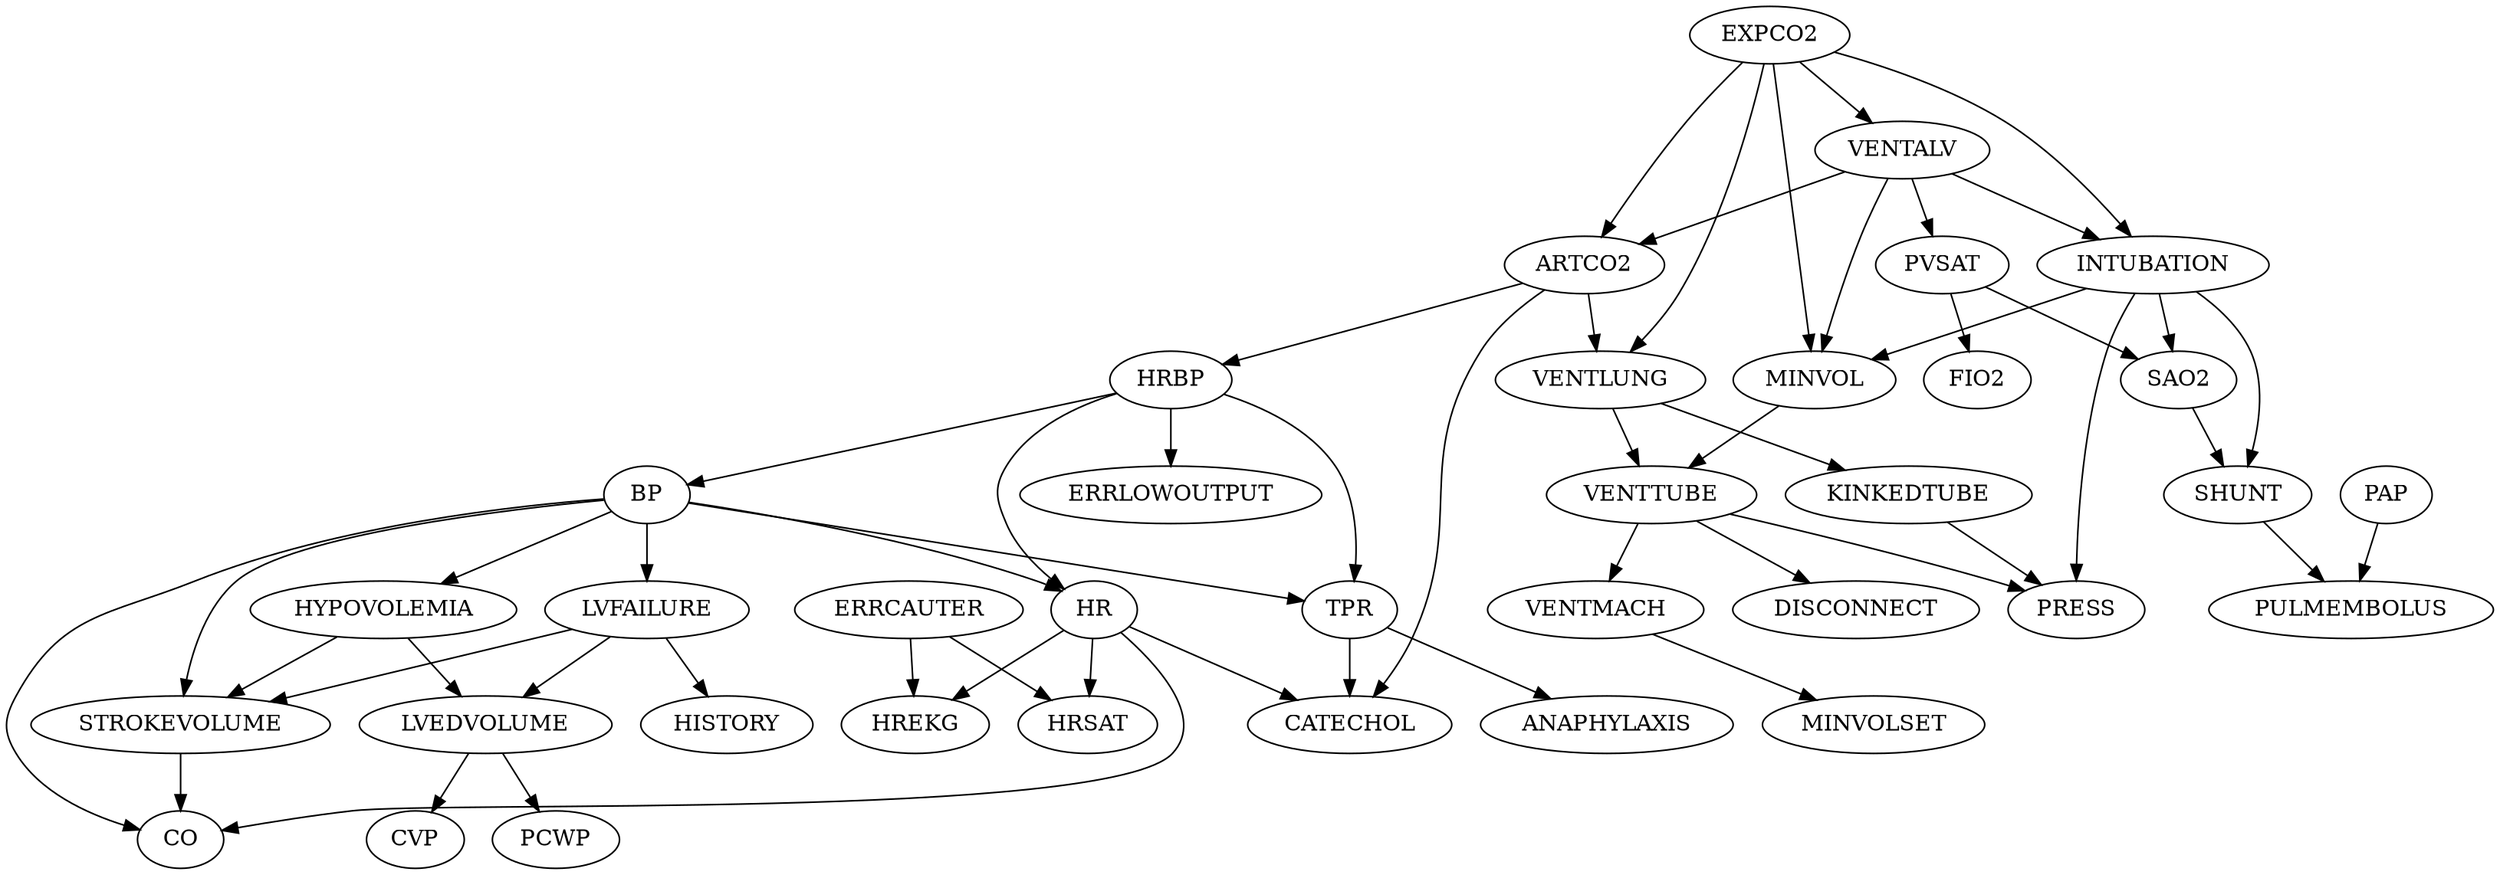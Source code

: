 digraph G {
    "ERRCAUTER" -> "HRSAT";
    "HR" -> "HRSAT";
    "TPR" -> "CATECHOL";
    "ARTCO2" -> "CATECHOL";
    "HR" -> "CATECHOL";
    "EXPCO2" -> "VENTLUNG";
    "ARTCO2" -> "VENTLUNG";
    "EXPCO2" -> "MINVOL";
    "INTUBATION" -> "MINVOL";
    "VENTALV" -> "MINVOL";
    "HRBP" -> "ERRLOWOUTPUT";
    "LVFAILURE" -> "HISTORY";
    "VENTTUBE" -> "VENTMACH";
    "BP" -> "LVFAILURE";
    "EXPCO2" -> "VENTALV";
    "HRBP" -> "HR";
    "BP" -> "HR";
    "STROKEVOLUME" -> "CO";
    "HR" -> "CO";
    "BP" -> "CO";
    "PVSAT" -> "SAO2";
    "INTUBATION" -> "SAO2";
    "EXPCO2" -> "ARTCO2";
    "VENTALV" -> "ARTCO2";
    "HRBP" -> "TPR";
    "BP" -> "TPR";
    "LVEDVOLUME" -> "PCWP";
    "VENTLUNG" -> "KINKEDTUBE";
    "MINVOL" -> "VENTTUBE";
    "VENTLUNG" -> "VENTTUBE";
    "HYPOVOLEMIA" -> "STROKEVOLUME";
    "LVFAILURE" -> "STROKEVOLUME";
    "BP" -> "STROKEVOLUME";
    "VENTMACH" -> "MINVOLSET";
    "HYPOVOLEMIA" -> "LVEDVOLUME";
    "LVFAILURE" -> "LVEDVOLUME";
    "LVEDVOLUME" -> "CVP";
    "EXPCO2" -> "INTUBATION";
    "VENTALV" -> "INTUBATION";
    "VENTALV" -> "PVSAT";
    "BP" -> "HYPOVOLEMIA";
    "PVSAT" -> "FIO2";
    "ARTCO2" -> "HRBP";
    "KINKEDTUBE" -> "PRESS";
    "INTUBATION" -> "PRESS";
    "VENTTUBE" -> "PRESS";
    "SAO2" -> "SHUNT";
    "INTUBATION" -> "SHUNT";
    "TPR" -> "ANAPHYLAXIS";
    "VENTTUBE" -> "DISCONNECT";
    "PAP" -> "PULMEMBOLUS";
    "SHUNT" -> "PULMEMBOLUS";
    "ERRCAUTER" -> "HREKG";
    "HR" -> "HREKG";
    "HRBP" -> "BP";
}
